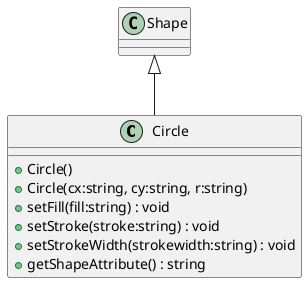 @startuml
class Circle {
    + Circle()
    + Circle(cx:string, cy:string, r:string)
    + setFill(fill:string) : void
    + setStroke(stroke:string) : void
    + setStrokeWidth(strokewidth:string) : void
    + getShapeAttribute() : string
}
Shape <|-- Circle
@enduml
